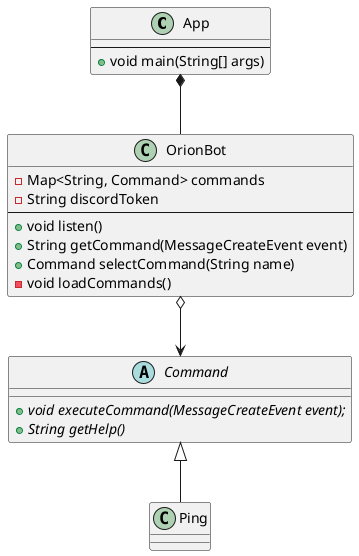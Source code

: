 @startuml

App *-- OrionBot
OrionBot o--> Command
Command <|-- Ping

class App{
--
+ void main(String[] args)
}

class OrionBot {
    - Map<String, Command> commands
    - String discordToken
--
    + void listen()
    + String getCommand(MessageCreateEvent event)
    + Command selectCommand(String name)
    - void loadCommands()
}

abstract Command {
    + {abstract} void executeCommand(MessageCreateEvent event);
    + {abstract} String getHelp()
}

Class Ping{

}
@enduml
